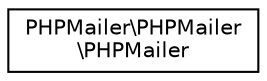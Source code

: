 digraph "Representación gráfica de la clase"
{
  edge [fontname="Helvetica",fontsize="10",labelfontname="Helvetica",labelfontsize="10"];
  node [fontname="Helvetica",fontsize="10",shape=record];
  rankdir="LR";
  Node0 [label="PHPMailer\\PHPMailer\l\\PHPMailer",height=0.2,width=0.4,color="black", fillcolor="white", style="filled",URL="$classPHPMailer_1_1PHPMailer_1_1PHPMailer.html"];
}
